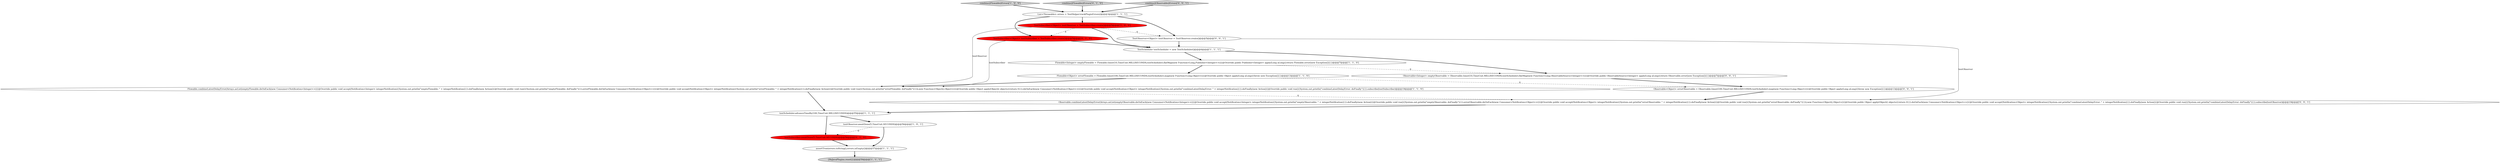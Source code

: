 digraph {
6 [style = filled, label = "List<Throwable> errors = TestHelper.trackPluginErrors()@@@3@@@['1', '1', '1']", fillcolor = white, shape = ellipse image = "AAA0AAABBB1BBB"];
10 [style = filled, label = "Flowable<Integer> emptyFlowable = Flowable.timer(10,TimeUnit.MILLISECONDS,testScheduler).flatMap(new Function<Long,Publisher<Integer>>(){@Override public Publisher<Integer> apply(Long aLong){return Flowable.error(new Exception())}})@@@7@@@['1', '1', '0']", fillcolor = white, shape = ellipse image = "AAA0AAABBB1BBB"];
8 [style = filled, label = "combine2Flowable2Errors['1', '0', '0']", fillcolor = lightgray, shape = diamond image = "AAA0AAABBB1BBB"];
14 [style = filled, label = "Observable<Object> errorObservable = Observable.timer(100,TimeUnit.MILLISECONDS,testScheduler).map(new Function<Long,Object>(){@Override public Object apply(Long aLong){throw new Exception()}})@@@13@@@['0', '0', '1']", fillcolor = white, shape = ellipse image = "AAA0AAABBB3BBB"];
4 [style = filled, label = "testScheduler.advanceTimeBy(100,TimeUnit.MILLISECONDS)@@@55@@@['1', '1', '1']", fillcolor = white, shape = ellipse image = "AAA0AAABBB1BBB"];
0 [style = filled, label = "assertTrue(errors.toString(),errors.isEmpty())@@@57@@@['1', '1', '1']", fillcolor = white, shape = ellipse image = "AAA0AAABBB1BBB"];
7 [style = filled, label = "Flowable.combineLatestDelayError(Arrays.asList(emptyFlowable.doOnEach(new Consumer<Notification<Integer>>(){@Override public void accept(Notification<Integer> integerNotification){System.out.println(\"emptyFlowable: \" + integerNotification)}}).doFinally(new Action(){@Override public void run(){System.out.println(\"emptyFlowable: doFinally\")}}),errorFlowable.doOnEach(new Consumer<Notification<Object>>(){@Override public void accept(Notification<Object> integerNotification){System.out.println(\"errorFlowable: \" + integerNotification)}}).doFinally(new Action(){@Override public void run(){System.out.println(\"errorFlowable: doFinally\")}})),new Function<Object((,Object>(){@Override public Object apply(Object(( objects){return 0}}).doOnEach(new Consumer<Notification<Object>>(){@Override public void accept(Notification<Object> integerNotification){System.out.println(\"combineLatestDelayError: \" + integerNotification)}}).doFinally(new Action(){@Override public void run(){System.out.println(\"combineLatestDelayError: doFinally\")}}).subscribe(testSubscriber)@@@19@@@['1', '1', '0']", fillcolor = white, shape = ellipse image = "AAA0AAABBB1BBB"];
9 [style = filled, label = "TestScheduler testScheduler = new TestScheduler()@@@6@@@['1', '1', '1']", fillcolor = white, shape = ellipse image = "AAA0AAABBB1BBB"];
3 [style = filled, label = "{RxJavaPlugins.reset()}@@@59@@@['1', '1', '1']", fillcolor = lightgray, shape = ellipse image = "AAA0AAABBB1BBB"];
2 [style = filled, label = "Flowable<Object> errorFlowable = Flowable.timer(100,TimeUnit.MILLISECONDS,testScheduler).map(new Function<Long,Object>(){@Override public Object apply(Long aLong){throw new Exception()}})@@@13@@@['1', '1', '0']", fillcolor = white, shape = ellipse image = "AAA0AAABBB1BBB"];
18 [style = filled, label = "Observable<Integer> emptyObservable = Observable.timer(10,TimeUnit.MILLISECONDS,testScheduler).flatMap(new Function<Long,ObservableSource<Integer>>(){@Override public ObservableSource<Integer> apply(Long aLong){return Observable.error(new Exception())}})@@@7@@@['0', '0', '1']", fillcolor = white, shape = ellipse image = "AAA0AAABBB3BBB"];
11 [style = filled, label = "combine2Flowable2Errors['0', '1', '0']", fillcolor = lightgray, shape = diamond image = "AAA0AAABBB2BBB"];
12 [style = filled, label = "testSubscriber.awaitDone(5,TimeUnit.SECONDS)@@@56@@@['0', '1', '0']", fillcolor = red, shape = ellipse image = "AAA1AAABBB2BBB"];
5 [style = filled, label = "testObserver.awaitDone(5,TimeUnit.SECONDS)@@@56@@@['1', '0', '1']", fillcolor = white, shape = ellipse image = "AAA0AAABBB1BBB"];
1 [style = filled, label = "TestSubscriber<Object> testObserver = TestSubscriber.create()@@@5@@@['1', '0', '0']", fillcolor = red, shape = ellipse image = "AAA1AAABBB1BBB"];
15 [style = filled, label = "Observable.combineLatestDelayError(Arrays.asList(emptyObservable.doOnEach(new Consumer<Notification<Integer>>(){@Override public void accept(Notification<Integer> integerNotification){System.out.println(\"emptyObservable: \" + integerNotification)}}).doFinally(new Action(){@Override public void run(){System.out.println(\"emptyObservable: doFinally\")}}),errorObservable.doOnEach(new Consumer<Notification<Object>>(){@Override public void accept(Notification<Object> integerNotification){System.out.println(\"errorObservable: \" + integerNotification)}}).doFinally(new Action(){@Override public void run(){System.out.println(\"errorObservable: doFinally\")}})),new Function<Object((,Object>(){@Override public Object apply(Object(( objects){return 0}}).doOnEach(new Consumer<Notification<Object>>(){@Override public void accept(Notification<Object> integerNotification){System.out.println(\"combineLatestDelayError: \" + integerNotification)}}).doFinally(new Action(){@Override public void run(){System.out.println(\"combineLatestDelayError: doFinally\")}}).subscribe(testObserver)@@@19@@@['0', '0', '1']", fillcolor = white, shape = ellipse image = "AAA0AAABBB3BBB"];
13 [style = filled, label = "TestSubscriber<Object> testSubscriber = TestSubscriber.create()@@@5@@@['0', '1', '0']", fillcolor = red, shape = ellipse image = "AAA1AAABBB2BBB"];
17 [style = filled, label = "TestObserver<Object> testObserver = TestObserver.create()@@@5@@@['0', '0', '1']", fillcolor = white, shape = ellipse image = "AAA0AAABBB3BBB"];
16 [style = filled, label = "combine2Observable2Errors['0', '0', '1']", fillcolor = lightgray, shape = diamond image = "AAA0AAABBB3BBB"];
0->3 [style = bold, label=""];
6->17 [style = bold, label=""];
5->12 [style = dashed, label="0"];
16->6 [style = bold, label=""];
17->9 [style = bold, label=""];
11->6 [style = bold, label=""];
17->15 [style = solid, label="testObserver"];
8->6 [style = bold, label=""];
7->4 [style = bold, label=""];
9->10 [style = bold, label=""];
12->0 [style = bold, label=""];
1->9 [style = bold, label=""];
13->7 [style = solid, label="testSubscriber"];
1->13 [style = dashed, label="0"];
6->1 [style = bold, label=""];
1->17 [style = dashed, label="0"];
9->18 [style = bold, label=""];
2->14 [style = dashed, label="0"];
5->0 [style = bold, label=""];
6->13 [style = bold, label=""];
15->4 [style = bold, label=""];
7->15 [style = dashed, label="0"];
4->12 [style = bold, label=""];
10->2 [style = bold, label=""];
14->15 [style = bold, label=""];
13->9 [style = bold, label=""];
2->7 [style = bold, label=""];
4->5 [style = bold, label=""];
18->14 [style = bold, label=""];
10->18 [style = dashed, label="0"];
1->7 [style = solid, label="testObserver"];
}
